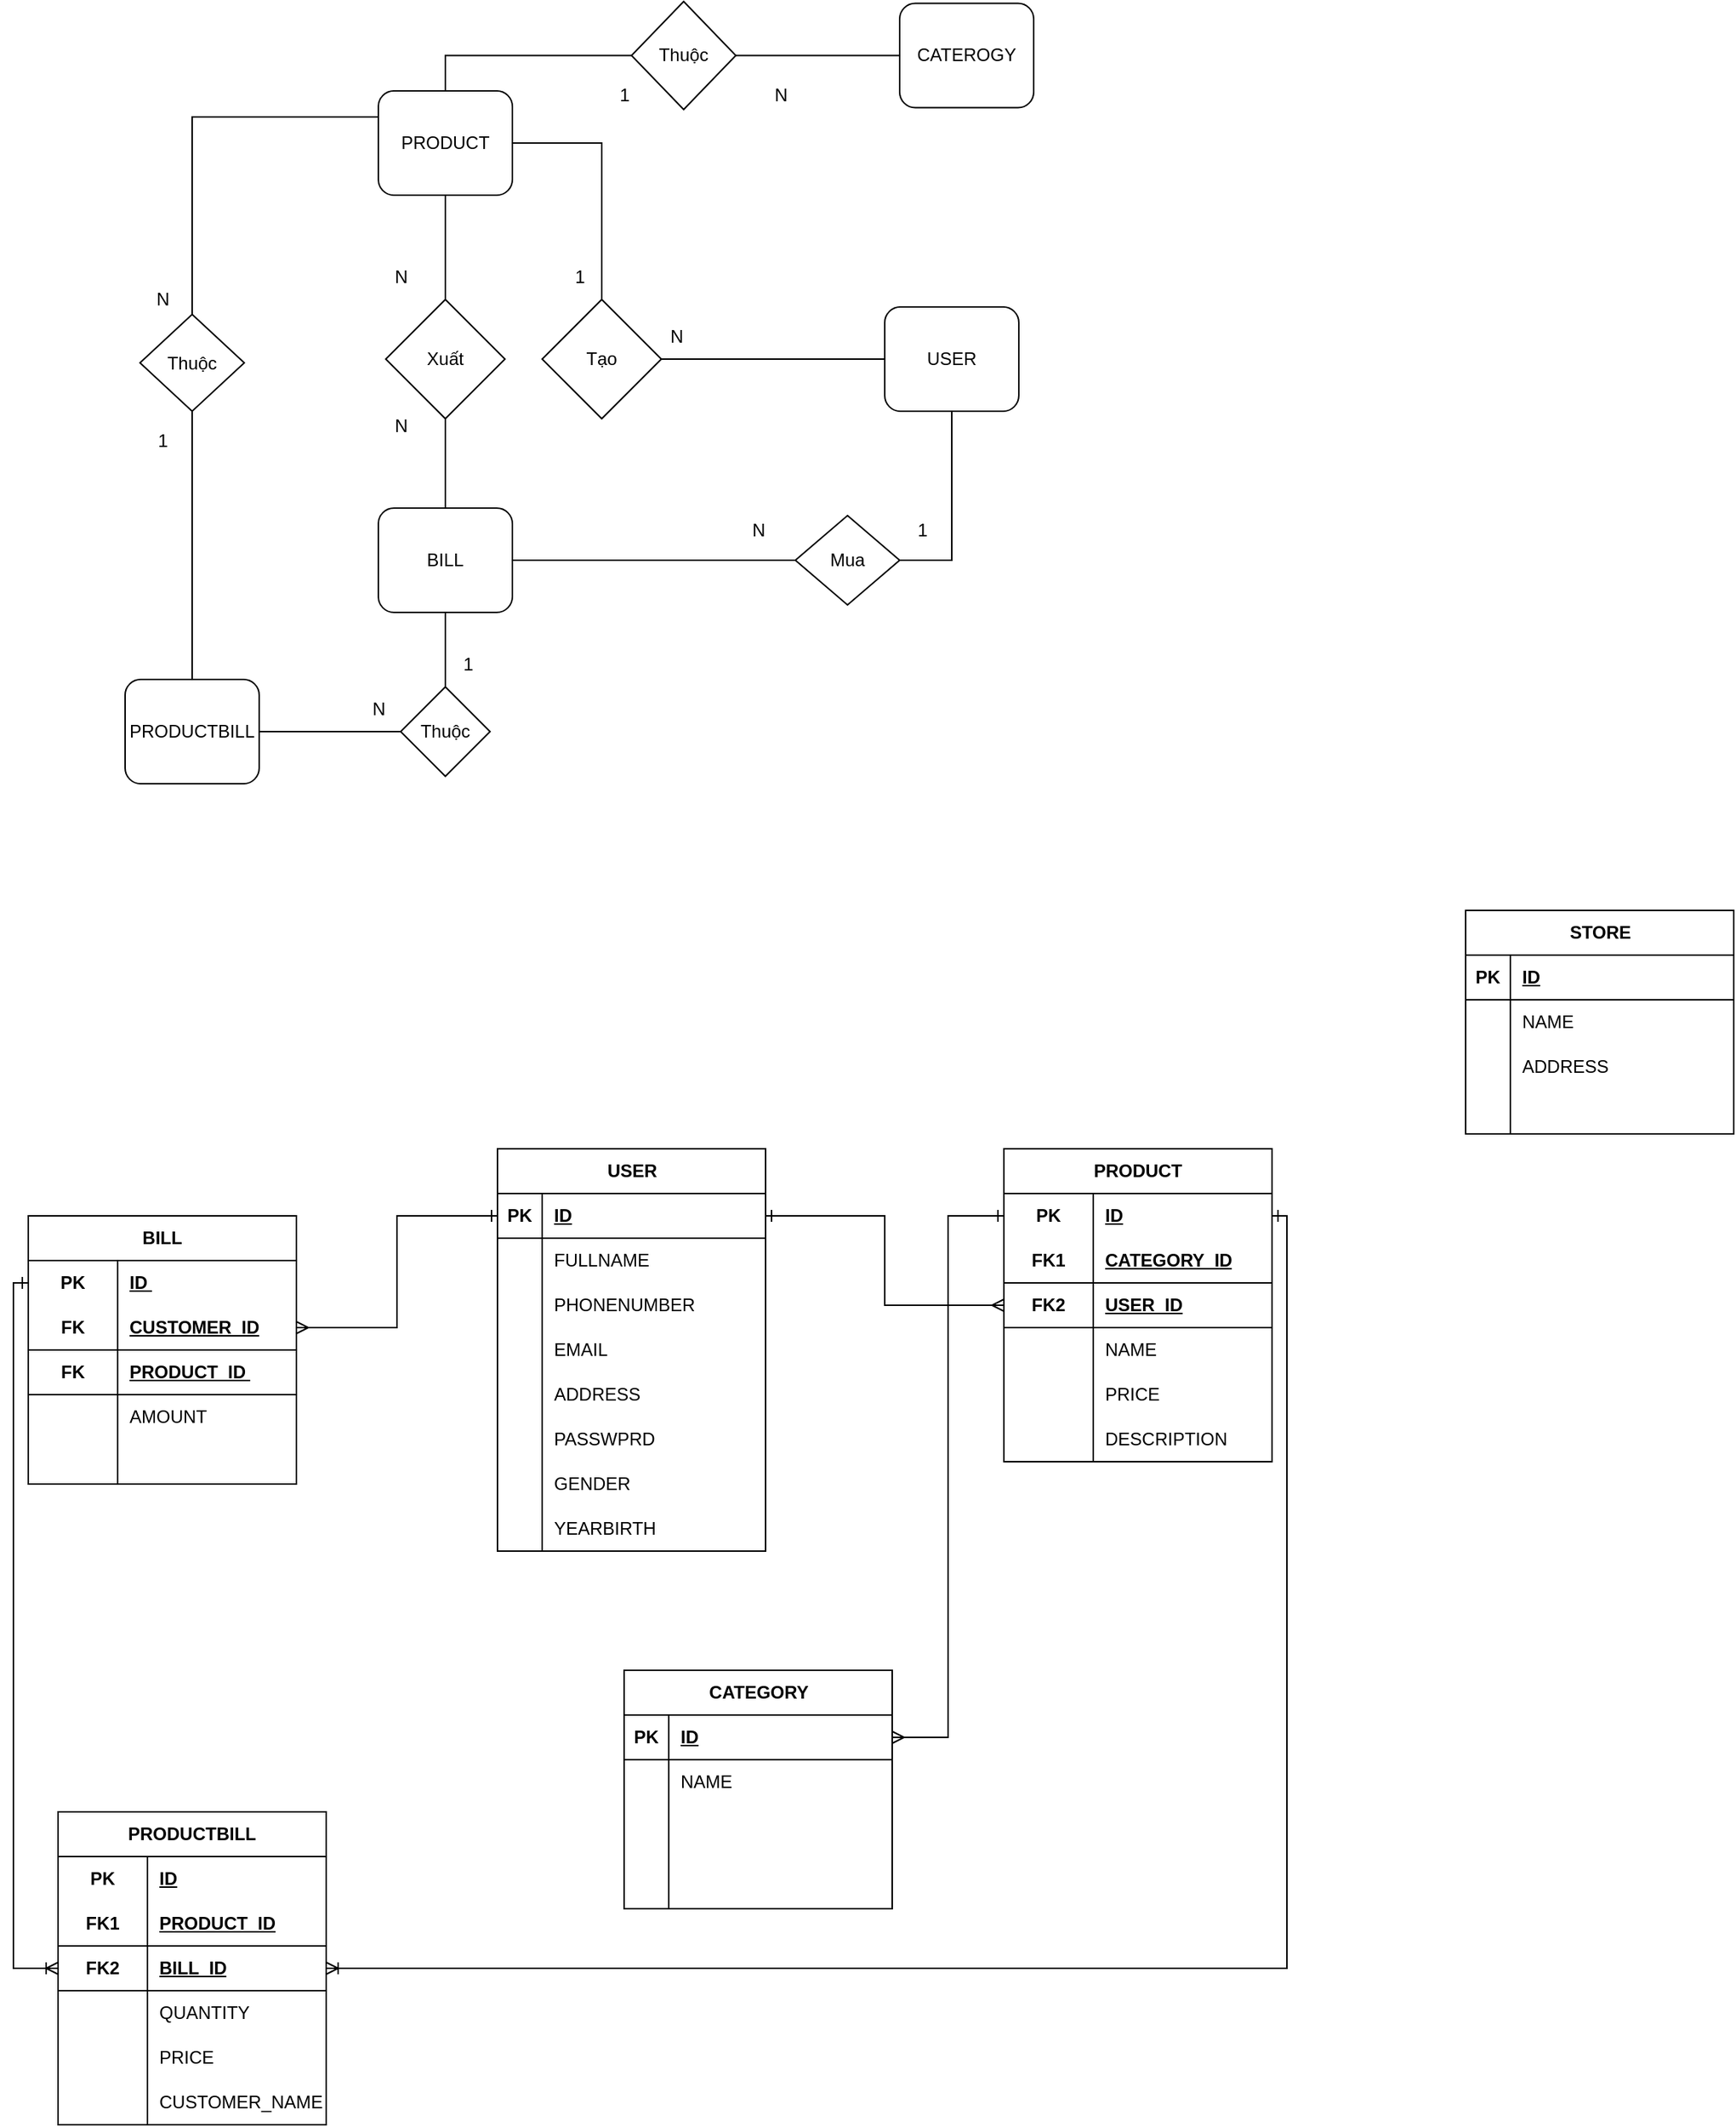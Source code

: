 <mxfile version="21.2.8" type="device">
  <diagram name="Page-1" id="CWzgOI__6kd07R97LgFw">
    <mxGraphModel dx="1114" dy="777" grid="1" gridSize="10" guides="1" tooltips="1" connect="1" arrows="1" fold="1" page="1" pageScale="1" pageWidth="3300" pageHeight="4681" math="0" shadow="0">
      <root>
        <mxCell id="0" />
        <mxCell id="1" parent="0" />
        <mxCell id="vlQTc5S1Gx1Vwkd1CT-L-1" value="USER" style="rounded=1;whiteSpace=wrap;html=1;" parent="1" vertex="1">
          <mxGeometry x="970" y="315" width="90" height="70" as="geometry" />
        </mxCell>
        <mxCell id="vlQTc5S1Gx1Vwkd1CT-L-2" value="PRODUCT" style="rounded=1;whiteSpace=wrap;html=1;" parent="1" vertex="1">
          <mxGeometry x="630" y="170" width="90" height="70" as="geometry" />
        </mxCell>
        <mxCell id="vlQTc5S1Gx1Vwkd1CT-L-4" value="CATEROGY" style="rounded=1;whiteSpace=wrap;html=1;" parent="1" vertex="1">
          <mxGeometry x="980" y="111.25" width="90" height="70" as="geometry" />
        </mxCell>
        <mxCell id="vlQTc5S1Gx1Vwkd1CT-L-5" value="BILL" style="rounded=1;whiteSpace=wrap;html=1;" parent="1" vertex="1">
          <mxGeometry x="630" y="450" width="90" height="70" as="geometry" />
        </mxCell>
        <mxCell id="vlQTc5S1Gx1Vwkd1CT-L-6" value="" style="endArrow=none;html=1;rounded=0;entryX=1;entryY=0.5;entryDx=0;entryDy=0;exitX=0;exitY=0.5;exitDx=0;exitDy=0;" parent="1" source="vlQTc5S1Gx1Vwkd1CT-L-4" target="vlQTc5S1Gx1Vwkd1CT-L-7" edge="1">
          <mxGeometry width="50" height="50" relative="1" as="geometry">
            <mxPoint x="790" y="280" as="sourcePoint" />
            <mxPoint x="840" y="230" as="targetPoint" />
          </mxGeometry>
        </mxCell>
        <mxCell id="vlQTc5S1Gx1Vwkd1CT-L-7" value="Thuộc" style="rhombus;whiteSpace=wrap;html=1;" parent="1" vertex="1">
          <mxGeometry x="800" y="110" width="70" height="72.5" as="geometry" />
        </mxCell>
        <mxCell id="vlQTc5S1Gx1Vwkd1CT-L-8" value="" style="endArrow=none;html=1;rounded=0;entryX=0;entryY=0.5;entryDx=0;entryDy=0;exitX=0.5;exitY=0;exitDx=0;exitDy=0;edgeStyle=orthogonalEdgeStyle;" parent="1" source="vlQTc5S1Gx1Vwkd1CT-L-2" target="vlQTc5S1Gx1Vwkd1CT-L-7" edge="1">
          <mxGeometry width="50" height="50" relative="1" as="geometry">
            <mxPoint x="740" y="290" as="sourcePoint" />
            <mxPoint x="790" y="240" as="targetPoint" />
          </mxGeometry>
        </mxCell>
        <mxCell id="vlQTc5S1Gx1Vwkd1CT-L-13" value="Mua" style="rhombus;whiteSpace=wrap;html=1;" parent="1" vertex="1">
          <mxGeometry x="910" y="455" width="70" height="60" as="geometry" />
        </mxCell>
        <mxCell id="vlQTc5S1Gx1Vwkd1CT-L-14" value="" style="endArrow=none;html=1;rounded=0;entryX=0.5;entryY=1;entryDx=0;entryDy=0;exitX=1;exitY=0.5;exitDx=0;exitDy=0;edgeStyle=orthogonalEdgeStyle;" parent="1" source="vlQTc5S1Gx1Vwkd1CT-L-13" target="vlQTc5S1Gx1Vwkd1CT-L-1" edge="1">
          <mxGeometry width="50" height="50" relative="1" as="geometry">
            <mxPoint x="530" y="410" as="sourcePoint" />
            <mxPoint x="580" y="360" as="targetPoint" />
          </mxGeometry>
        </mxCell>
        <mxCell id="vlQTc5S1Gx1Vwkd1CT-L-15" value="" style="endArrow=none;html=1;rounded=0;exitX=0;exitY=0.5;exitDx=0;exitDy=0;" parent="1" source="vlQTc5S1Gx1Vwkd1CT-L-13" target="vlQTc5S1Gx1Vwkd1CT-L-5" edge="1">
          <mxGeometry width="50" height="50" relative="1" as="geometry">
            <mxPoint x="700" y="460" as="sourcePoint" />
            <mxPoint x="750" y="410" as="targetPoint" />
          </mxGeometry>
        </mxCell>
        <mxCell id="vlQTc5S1Gx1Vwkd1CT-L-19" value="Xuất" style="rhombus;whiteSpace=wrap;html=1;" parent="1" vertex="1">
          <mxGeometry x="635" y="310" width="80" height="80" as="geometry" />
        </mxCell>
        <mxCell id="vlQTc5S1Gx1Vwkd1CT-L-20" value="" style="endArrow=none;html=1;rounded=0;entryX=0.5;entryY=1;entryDx=0;entryDy=0;exitX=0.5;exitY=0;exitDx=0;exitDy=0;" parent="1" source="vlQTc5S1Gx1Vwkd1CT-L-19" target="vlQTc5S1Gx1Vwkd1CT-L-2" edge="1">
          <mxGeometry width="50" height="50" relative="1" as="geometry">
            <mxPoint x="450" y="250" as="sourcePoint" />
            <mxPoint x="500" y="200" as="targetPoint" />
          </mxGeometry>
        </mxCell>
        <mxCell id="vlQTc5S1Gx1Vwkd1CT-L-21" value="" style="endArrow=none;html=1;rounded=0;entryX=0.5;entryY=1;entryDx=0;entryDy=0;exitX=0.5;exitY=0;exitDx=0;exitDy=0;" parent="1" source="vlQTc5S1Gx1Vwkd1CT-L-5" target="vlQTc5S1Gx1Vwkd1CT-L-19" edge="1">
          <mxGeometry width="50" height="50" relative="1" as="geometry">
            <mxPoint x="399.53" y="517" as="sourcePoint" />
            <mxPoint x="519.53" y="400" as="targetPoint" />
          </mxGeometry>
        </mxCell>
        <mxCell id="vlQTc5S1Gx1Vwkd1CT-L-22" value="PRODUCT" style="shape=table;startSize=30;container=1;collapsible=1;childLayout=tableLayout;fixedRows=1;rowLines=0;fontStyle=1;align=center;resizeLast=1;html=1;whiteSpace=wrap;" parent="1" vertex="1">
          <mxGeometry x="1050" y="880" width="180" height="210" as="geometry" />
        </mxCell>
        <mxCell id="vlQTc5S1Gx1Vwkd1CT-L-23" value="" style="shape=tableRow;horizontal=0;startSize=0;swimlaneHead=0;swimlaneBody=0;fillColor=none;collapsible=0;dropTarget=0;points=[[0,0.5],[1,0.5]];portConstraint=eastwest;top=0;left=0;right=0;bottom=0;html=1;" parent="vlQTc5S1Gx1Vwkd1CT-L-22" vertex="1">
          <mxGeometry y="30" width="180" height="30" as="geometry" />
        </mxCell>
        <mxCell id="vlQTc5S1Gx1Vwkd1CT-L-24" value="PK" style="shape=partialRectangle;connectable=0;fillColor=none;top=0;left=0;bottom=0;right=0;fontStyle=1;overflow=hidden;html=1;whiteSpace=wrap;" parent="vlQTc5S1Gx1Vwkd1CT-L-23" vertex="1">
          <mxGeometry width="60" height="30" as="geometry">
            <mxRectangle width="60" height="30" as="alternateBounds" />
          </mxGeometry>
        </mxCell>
        <mxCell id="vlQTc5S1Gx1Vwkd1CT-L-25" value="ID" style="shape=partialRectangle;connectable=0;fillColor=none;top=0;left=0;bottom=0;right=0;align=left;spacingLeft=6;fontStyle=5;overflow=hidden;html=1;whiteSpace=wrap;" parent="vlQTc5S1Gx1Vwkd1CT-L-23" vertex="1">
          <mxGeometry x="60" width="120" height="30" as="geometry">
            <mxRectangle width="120" height="30" as="alternateBounds" />
          </mxGeometry>
        </mxCell>
        <mxCell id="Lib2ZbCyV2pz8B0Dp-6t-19" value="" style="shape=tableRow;horizontal=0;startSize=0;swimlaneHead=0;swimlaneBody=0;fillColor=none;collapsible=0;dropTarget=0;points=[[0,0.5],[1,0.5]];portConstraint=eastwest;top=0;left=0;right=0;bottom=1;html=1;" vertex="1" parent="vlQTc5S1Gx1Vwkd1CT-L-22">
          <mxGeometry y="60" width="180" height="30" as="geometry" />
        </mxCell>
        <mxCell id="Lib2ZbCyV2pz8B0Dp-6t-20" value="FK1" style="shape=partialRectangle;connectable=0;fillColor=none;top=0;left=0;bottom=0;right=0;fontStyle=1;overflow=hidden;html=1;whiteSpace=wrap;" vertex="1" parent="Lib2ZbCyV2pz8B0Dp-6t-19">
          <mxGeometry width="60" height="30" as="geometry">
            <mxRectangle width="60" height="30" as="alternateBounds" />
          </mxGeometry>
        </mxCell>
        <mxCell id="Lib2ZbCyV2pz8B0Dp-6t-21" value="CATEGORY_ID" style="shape=partialRectangle;connectable=0;fillColor=none;top=0;left=0;bottom=0;right=0;align=left;spacingLeft=6;fontStyle=5;overflow=hidden;html=1;whiteSpace=wrap;" vertex="1" parent="Lib2ZbCyV2pz8B0Dp-6t-19">
          <mxGeometry x="60" width="120" height="30" as="geometry">
            <mxRectangle width="120" height="30" as="alternateBounds" />
          </mxGeometry>
        </mxCell>
        <mxCell id="vlQTc5S1Gx1Vwkd1CT-L-26" value="" style="shape=tableRow;horizontal=0;startSize=0;swimlaneHead=0;swimlaneBody=0;fillColor=none;collapsible=0;dropTarget=0;points=[[0,0.5],[1,0.5]];portConstraint=eastwest;top=0;left=0;right=0;bottom=1;html=1;" parent="vlQTc5S1Gx1Vwkd1CT-L-22" vertex="1">
          <mxGeometry y="90" width="180" height="30" as="geometry" />
        </mxCell>
        <mxCell id="vlQTc5S1Gx1Vwkd1CT-L-27" value="FK2" style="shape=partialRectangle;connectable=0;fillColor=none;top=0;left=0;bottom=0;right=0;fontStyle=1;overflow=hidden;html=1;whiteSpace=wrap;" parent="vlQTc5S1Gx1Vwkd1CT-L-26" vertex="1">
          <mxGeometry width="60" height="30" as="geometry">
            <mxRectangle width="60" height="30" as="alternateBounds" />
          </mxGeometry>
        </mxCell>
        <mxCell id="vlQTc5S1Gx1Vwkd1CT-L-28" value="USER_ID" style="shape=partialRectangle;connectable=0;fillColor=none;top=0;left=0;bottom=0;right=0;align=left;spacingLeft=6;fontStyle=5;overflow=hidden;html=1;whiteSpace=wrap;" parent="vlQTc5S1Gx1Vwkd1CT-L-26" vertex="1">
          <mxGeometry x="60" width="120" height="30" as="geometry">
            <mxRectangle width="120" height="30" as="alternateBounds" />
          </mxGeometry>
        </mxCell>
        <mxCell id="vlQTc5S1Gx1Vwkd1CT-L-29" value="" style="shape=tableRow;horizontal=0;startSize=0;swimlaneHead=0;swimlaneBody=0;fillColor=none;collapsible=0;dropTarget=0;points=[[0,0.5],[1,0.5]];portConstraint=eastwest;top=0;left=0;right=0;bottom=0;html=1;" parent="vlQTc5S1Gx1Vwkd1CT-L-22" vertex="1">
          <mxGeometry y="120" width="180" height="30" as="geometry" />
        </mxCell>
        <mxCell id="vlQTc5S1Gx1Vwkd1CT-L-30" value="" style="shape=partialRectangle;connectable=0;fillColor=none;top=0;left=0;bottom=0;right=0;editable=1;overflow=hidden;html=1;whiteSpace=wrap;" parent="vlQTc5S1Gx1Vwkd1CT-L-29" vertex="1">
          <mxGeometry width="60" height="30" as="geometry">
            <mxRectangle width="60" height="30" as="alternateBounds" />
          </mxGeometry>
        </mxCell>
        <mxCell id="vlQTc5S1Gx1Vwkd1CT-L-31" value="NAME" style="shape=partialRectangle;connectable=0;fillColor=none;top=0;left=0;bottom=0;right=0;align=left;spacingLeft=6;overflow=hidden;html=1;whiteSpace=wrap;" parent="vlQTc5S1Gx1Vwkd1CT-L-29" vertex="1">
          <mxGeometry x="60" width="120" height="30" as="geometry">
            <mxRectangle width="120" height="30" as="alternateBounds" />
          </mxGeometry>
        </mxCell>
        <mxCell id="vlQTc5S1Gx1Vwkd1CT-L-91" value="" style="shape=tableRow;horizontal=0;startSize=0;swimlaneHead=0;swimlaneBody=0;fillColor=none;collapsible=0;dropTarget=0;points=[[0,0.5],[1,0.5]];portConstraint=eastwest;top=0;left=0;right=0;bottom=0;html=1;" parent="vlQTc5S1Gx1Vwkd1CT-L-22" vertex="1">
          <mxGeometry y="150" width="180" height="30" as="geometry" />
        </mxCell>
        <mxCell id="vlQTc5S1Gx1Vwkd1CT-L-92" value="" style="shape=partialRectangle;connectable=0;fillColor=none;top=0;left=0;bottom=0;right=0;editable=1;overflow=hidden;html=1;whiteSpace=wrap;" parent="vlQTc5S1Gx1Vwkd1CT-L-91" vertex="1">
          <mxGeometry width="60" height="30" as="geometry">
            <mxRectangle width="60" height="30" as="alternateBounds" />
          </mxGeometry>
        </mxCell>
        <mxCell id="vlQTc5S1Gx1Vwkd1CT-L-93" value="PRICE" style="shape=partialRectangle;connectable=0;fillColor=none;top=0;left=0;bottom=0;right=0;align=left;spacingLeft=6;overflow=hidden;html=1;whiteSpace=wrap;" parent="vlQTc5S1Gx1Vwkd1CT-L-91" vertex="1">
          <mxGeometry x="60" width="120" height="30" as="geometry">
            <mxRectangle width="120" height="30" as="alternateBounds" />
          </mxGeometry>
        </mxCell>
        <mxCell id="vlQTc5S1Gx1Vwkd1CT-L-32" value="" style="shape=tableRow;horizontal=0;startSize=0;swimlaneHead=0;swimlaneBody=0;fillColor=none;collapsible=0;dropTarget=0;points=[[0,0.5],[1,0.5]];portConstraint=eastwest;top=0;left=0;right=0;bottom=0;html=1;" parent="vlQTc5S1Gx1Vwkd1CT-L-22" vertex="1">
          <mxGeometry y="180" width="180" height="30" as="geometry" />
        </mxCell>
        <mxCell id="vlQTc5S1Gx1Vwkd1CT-L-33" value="" style="shape=partialRectangle;connectable=0;fillColor=none;top=0;left=0;bottom=0;right=0;editable=1;overflow=hidden;html=1;whiteSpace=wrap;" parent="vlQTc5S1Gx1Vwkd1CT-L-32" vertex="1">
          <mxGeometry width="60" height="30" as="geometry">
            <mxRectangle width="60" height="30" as="alternateBounds" />
          </mxGeometry>
        </mxCell>
        <mxCell id="vlQTc5S1Gx1Vwkd1CT-L-34" value="DESCRIPTION" style="shape=partialRectangle;connectable=0;fillColor=none;top=0;left=0;bottom=0;right=0;align=left;spacingLeft=6;overflow=hidden;html=1;whiteSpace=wrap;" parent="vlQTc5S1Gx1Vwkd1CT-L-32" vertex="1">
          <mxGeometry x="60" width="120" height="30" as="geometry">
            <mxRectangle width="120" height="30" as="alternateBounds" />
          </mxGeometry>
        </mxCell>
        <mxCell id="vlQTc5S1Gx1Vwkd1CT-L-39" value="USER" style="shape=table;startSize=30;container=1;collapsible=1;childLayout=tableLayout;fixedRows=1;rowLines=0;fontStyle=1;align=center;resizeLast=1;html=1;" parent="1" vertex="1">
          <mxGeometry x="710" y="880" width="180" height="270" as="geometry" />
        </mxCell>
        <mxCell id="vlQTc5S1Gx1Vwkd1CT-L-40" value="" style="shape=tableRow;horizontal=0;startSize=0;swimlaneHead=0;swimlaneBody=0;fillColor=none;collapsible=0;dropTarget=0;points=[[0,0.5],[1,0.5]];portConstraint=eastwest;top=0;left=0;right=0;bottom=1;" parent="vlQTc5S1Gx1Vwkd1CT-L-39" vertex="1">
          <mxGeometry y="30" width="180" height="30" as="geometry" />
        </mxCell>
        <mxCell id="vlQTc5S1Gx1Vwkd1CT-L-41" value="PK" style="shape=partialRectangle;connectable=0;fillColor=none;top=0;left=0;bottom=0;right=0;fontStyle=1;overflow=hidden;whiteSpace=wrap;html=1;" parent="vlQTc5S1Gx1Vwkd1CT-L-40" vertex="1">
          <mxGeometry width="30" height="30" as="geometry">
            <mxRectangle width="30" height="30" as="alternateBounds" />
          </mxGeometry>
        </mxCell>
        <mxCell id="vlQTc5S1Gx1Vwkd1CT-L-42" value="ID" style="shape=partialRectangle;connectable=0;fillColor=none;top=0;left=0;bottom=0;right=0;align=left;spacingLeft=6;fontStyle=5;overflow=hidden;whiteSpace=wrap;html=1;" parent="vlQTc5S1Gx1Vwkd1CT-L-40" vertex="1">
          <mxGeometry x="30" width="150" height="30" as="geometry">
            <mxRectangle width="150" height="30" as="alternateBounds" />
          </mxGeometry>
        </mxCell>
        <mxCell id="vlQTc5S1Gx1Vwkd1CT-L-43" value="" style="shape=tableRow;horizontal=0;startSize=0;swimlaneHead=0;swimlaneBody=0;fillColor=none;collapsible=0;dropTarget=0;points=[[0,0.5],[1,0.5]];portConstraint=eastwest;top=0;left=0;right=0;bottom=0;" parent="vlQTc5S1Gx1Vwkd1CT-L-39" vertex="1">
          <mxGeometry y="60" width="180" height="30" as="geometry" />
        </mxCell>
        <mxCell id="vlQTc5S1Gx1Vwkd1CT-L-44" value="" style="shape=partialRectangle;connectable=0;fillColor=none;top=0;left=0;bottom=0;right=0;editable=1;overflow=hidden;whiteSpace=wrap;html=1;" parent="vlQTc5S1Gx1Vwkd1CT-L-43" vertex="1">
          <mxGeometry width="30" height="30" as="geometry">
            <mxRectangle width="30" height="30" as="alternateBounds" />
          </mxGeometry>
        </mxCell>
        <mxCell id="vlQTc5S1Gx1Vwkd1CT-L-45" value="FULLNAME" style="shape=partialRectangle;connectable=0;fillColor=none;top=0;left=0;bottom=0;right=0;align=left;spacingLeft=6;overflow=hidden;whiteSpace=wrap;html=1;" parent="vlQTc5S1Gx1Vwkd1CT-L-43" vertex="1">
          <mxGeometry x="30" width="150" height="30" as="geometry">
            <mxRectangle width="150" height="30" as="alternateBounds" />
          </mxGeometry>
        </mxCell>
        <mxCell id="vlQTc5S1Gx1Vwkd1CT-L-46" value="" style="shape=tableRow;horizontal=0;startSize=0;swimlaneHead=0;swimlaneBody=0;fillColor=none;collapsible=0;dropTarget=0;points=[[0,0.5],[1,0.5]];portConstraint=eastwest;top=0;left=0;right=0;bottom=0;" parent="vlQTc5S1Gx1Vwkd1CT-L-39" vertex="1">
          <mxGeometry y="90" width="180" height="30" as="geometry" />
        </mxCell>
        <mxCell id="vlQTc5S1Gx1Vwkd1CT-L-47" value="" style="shape=partialRectangle;connectable=0;fillColor=none;top=0;left=0;bottom=0;right=0;editable=1;overflow=hidden;whiteSpace=wrap;html=1;" parent="vlQTc5S1Gx1Vwkd1CT-L-46" vertex="1">
          <mxGeometry width="30" height="30" as="geometry">
            <mxRectangle width="30" height="30" as="alternateBounds" />
          </mxGeometry>
        </mxCell>
        <mxCell id="vlQTc5S1Gx1Vwkd1CT-L-48" value="PHONENUMBER" style="shape=partialRectangle;connectable=0;fillColor=none;top=0;left=0;bottom=0;right=0;align=left;spacingLeft=6;overflow=hidden;whiteSpace=wrap;html=1;" parent="vlQTc5S1Gx1Vwkd1CT-L-46" vertex="1">
          <mxGeometry x="30" width="150" height="30" as="geometry">
            <mxRectangle width="150" height="30" as="alternateBounds" />
          </mxGeometry>
        </mxCell>
        <mxCell id="vlQTc5S1Gx1Vwkd1CT-L-49" value="" style="shape=tableRow;horizontal=0;startSize=0;swimlaneHead=0;swimlaneBody=0;fillColor=none;collapsible=0;dropTarget=0;points=[[0,0.5],[1,0.5]];portConstraint=eastwest;top=0;left=0;right=0;bottom=0;" parent="vlQTc5S1Gx1Vwkd1CT-L-39" vertex="1">
          <mxGeometry y="120" width="180" height="30" as="geometry" />
        </mxCell>
        <mxCell id="vlQTc5S1Gx1Vwkd1CT-L-50" value="" style="shape=partialRectangle;connectable=0;fillColor=none;top=0;left=0;bottom=0;right=0;editable=1;overflow=hidden;whiteSpace=wrap;html=1;" parent="vlQTc5S1Gx1Vwkd1CT-L-49" vertex="1">
          <mxGeometry width="30" height="30" as="geometry">
            <mxRectangle width="30" height="30" as="alternateBounds" />
          </mxGeometry>
        </mxCell>
        <mxCell id="vlQTc5S1Gx1Vwkd1CT-L-51" value="EMAIL" style="shape=partialRectangle;connectable=0;fillColor=none;top=0;left=0;bottom=0;right=0;align=left;spacingLeft=6;overflow=hidden;whiteSpace=wrap;html=1;" parent="vlQTc5S1Gx1Vwkd1CT-L-49" vertex="1">
          <mxGeometry x="30" width="150" height="30" as="geometry">
            <mxRectangle width="150" height="30" as="alternateBounds" />
          </mxGeometry>
        </mxCell>
        <mxCell id="vlQTc5S1Gx1Vwkd1CT-L-52" value="" style="shape=tableRow;horizontal=0;startSize=0;swimlaneHead=0;swimlaneBody=0;fillColor=none;collapsible=0;dropTarget=0;points=[[0,0.5],[1,0.5]];portConstraint=eastwest;top=0;left=0;right=0;bottom=0;" parent="vlQTc5S1Gx1Vwkd1CT-L-39" vertex="1">
          <mxGeometry y="150" width="180" height="30" as="geometry" />
        </mxCell>
        <mxCell id="vlQTc5S1Gx1Vwkd1CT-L-53" value="" style="shape=partialRectangle;connectable=0;fillColor=none;top=0;left=0;bottom=0;right=0;editable=1;overflow=hidden;whiteSpace=wrap;html=1;" parent="vlQTc5S1Gx1Vwkd1CT-L-52" vertex="1">
          <mxGeometry width="30" height="30" as="geometry">
            <mxRectangle width="30" height="30" as="alternateBounds" />
          </mxGeometry>
        </mxCell>
        <mxCell id="vlQTc5S1Gx1Vwkd1CT-L-54" value="ADDRESS" style="shape=partialRectangle;connectable=0;fillColor=none;top=0;left=0;bottom=0;right=0;align=left;spacingLeft=6;overflow=hidden;whiteSpace=wrap;html=1;" parent="vlQTc5S1Gx1Vwkd1CT-L-52" vertex="1">
          <mxGeometry x="30" width="150" height="30" as="geometry">
            <mxRectangle width="150" height="30" as="alternateBounds" />
          </mxGeometry>
        </mxCell>
        <mxCell id="vlQTc5S1Gx1Vwkd1CT-L-55" value="" style="shape=tableRow;horizontal=0;startSize=0;swimlaneHead=0;swimlaneBody=0;fillColor=none;collapsible=0;dropTarget=0;points=[[0,0.5],[1,0.5]];portConstraint=eastwest;top=0;left=0;right=0;bottom=0;" parent="vlQTc5S1Gx1Vwkd1CT-L-39" vertex="1">
          <mxGeometry y="180" width="180" height="30" as="geometry" />
        </mxCell>
        <mxCell id="vlQTc5S1Gx1Vwkd1CT-L-56" value="" style="shape=partialRectangle;connectable=0;fillColor=none;top=0;left=0;bottom=0;right=0;editable=1;overflow=hidden;whiteSpace=wrap;html=1;" parent="vlQTc5S1Gx1Vwkd1CT-L-55" vertex="1">
          <mxGeometry width="30" height="30" as="geometry">
            <mxRectangle width="30" height="30" as="alternateBounds" />
          </mxGeometry>
        </mxCell>
        <mxCell id="vlQTc5S1Gx1Vwkd1CT-L-57" value="PASSWPRD" style="shape=partialRectangle;connectable=0;fillColor=none;top=0;left=0;bottom=0;right=0;align=left;spacingLeft=6;overflow=hidden;whiteSpace=wrap;html=1;" parent="vlQTc5S1Gx1Vwkd1CT-L-55" vertex="1">
          <mxGeometry x="30" width="150" height="30" as="geometry">
            <mxRectangle width="150" height="30" as="alternateBounds" />
          </mxGeometry>
        </mxCell>
        <mxCell id="vlQTc5S1Gx1Vwkd1CT-L-58" value="" style="shape=tableRow;horizontal=0;startSize=0;swimlaneHead=0;swimlaneBody=0;fillColor=none;collapsible=0;dropTarget=0;points=[[0,0.5],[1,0.5]];portConstraint=eastwest;top=0;left=0;right=0;bottom=0;" parent="vlQTc5S1Gx1Vwkd1CT-L-39" vertex="1">
          <mxGeometry y="210" width="180" height="30" as="geometry" />
        </mxCell>
        <mxCell id="vlQTc5S1Gx1Vwkd1CT-L-59" value="" style="shape=partialRectangle;connectable=0;fillColor=none;top=0;left=0;bottom=0;right=0;editable=1;overflow=hidden;whiteSpace=wrap;html=1;" parent="vlQTc5S1Gx1Vwkd1CT-L-58" vertex="1">
          <mxGeometry width="30" height="30" as="geometry">
            <mxRectangle width="30" height="30" as="alternateBounds" />
          </mxGeometry>
        </mxCell>
        <mxCell id="vlQTc5S1Gx1Vwkd1CT-L-60" value="GENDER" style="shape=partialRectangle;connectable=0;fillColor=none;top=0;left=0;bottom=0;right=0;align=left;spacingLeft=6;overflow=hidden;whiteSpace=wrap;html=1;" parent="vlQTc5S1Gx1Vwkd1CT-L-58" vertex="1">
          <mxGeometry x="30" width="150" height="30" as="geometry">
            <mxRectangle width="150" height="30" as="alternateBounds" />
          </mxGeometry>
        </mxCell>
        <mxCell id="vlQTc5S1Gx1Vwkd1CT-L-61" value="" style="shape=tableRow;horizontal=0;startSize=0;swimlaneHead=0;swimlaneBody=0;fillColor=none;collapsible=0;dropTarget=0;points=[[0,0.5],[1,0.5]];portConstraint=eastwest;top=0;left=0;right=0;bottom=0;" parent="vlQTc5S1Gx1Vwkd1CT-L-39" vertex="1">
          <mxGeometry y="240" width="180" height="30" as="geometry" />
        </mxCell>
        <mxCell id="vlQTc5S1Gx1Vwkd1CT-L-62" value="" style="shape=partialRectangle;connectable=0;fillColor=none;top=0;left=0;bottom=0;right=0;editable=1;overflow=hidden;whiteSpace=wrap;html=1;" parent="vlQTc5S1Gx1Vwkd1CT-L-61" vertex="1">
          <mxGeometry width="30" height="30" as="geometry">
            <mxRectangle width="30" height="30" as="alternateBounds" />
          </mxGeometry>
        </mxCell>
        <mxCell id="vlQTc5S1Gx1Vwkd1CT-L-63" value="YEARBIRTH" style="shape=partialRectangle;connectable=0;fillColor=none;top=0;left=0;bottom=0;right=0;align=left;spacingLeft=6;overflow=hidden;whiteSpace=wrap;html=1;" parent="vlQTc5S1Gx1Vwkd1CT-L-61" vertex="1">
          <mxGeometry x="30" width="150" height="30" as="geometry">
            <mxRectangle width="150" height="30" as="alternateBounds" />
          </mxGeometry>
        </mxCell>
        <mxCell id="vlQTc5S1Gx1Vwkd1CT-L-64" value="CATEGORY" style="shape=table;startSize=30;container=1;collapsible=1;childLayout=tableLayout;fixedRows=1;rowLines=0;fontStyle=1;align=center;resizeLast=1;html=1;" parent="1" vertex="1">
          <mxGeometry x="795" y="1230" width="180" height="160" as="geometry" />
        </mxCell>
        <mxCell id="vlQTc5S1Gx1Vwkd1CT-L-65" value="" style="shape=tableRow;horizontal=0;startSize=0;swimlaneHead=0;swimlaneBody=0;fillColor=none;collapsible=0;dropTarget=0;points=[[0,0.5],[1,0.5]];portConstraint=eastwest;top=0;left=0;right=0;bottom=1;" parent="vlQTc5S1Gx1Vwkd1CT-L-64" vertex="1">
          <mxGeometry y="30" width="180" height="30" as="geometry" />
        </mxCell>
        <mxCell id="vlQTc5S1Gx1Vwkd1CT-L-66" value="PK" style="shape=partialRectangle;connectable=0;fillColor=none;top=0;left=0;bottom=0;right=0;fontStyle=1;overflow=hidden;whiteSpace=wrap;html=1;" parent="vlQTc5S1Gx1Vwkd1CT-L-65" vertex="1">
          <mxGeometry width="30" height="30" as="geometry">
            <mxRectangle width="30" height="30" as="alternateBounds" />
          </mxGeometry>
        </mxCell>
        <mxCell id="vlQTc5S1Gx1Vwkd1CT-L-67" value="ID" style="shape=partialRectangle;connectable=0;fillColor=none;top=0;left=0;bottom=0;right=0;align=left;spacingLeft=6;fontStyle=5;overflow=hidden;whiteSpace=wrap;html=1;" parent="vlQTc5S1Gx1Vwkd1CT-L-65" vertex="1">
          <mxGeometry x="30" width="150" height="30" as="geometry">
            <mxRectangle width="150" height="30" as="alternateBounds" />
          </mxGeometry>
        </mxCell>
        <mxCell id="vlQTc5S1Gx1Vwkd1CT-L-68" value="" style="shape=tableRow;horizontal=0;startSize=0;swimlaneHead=0;swimlaneBody=0;fillColor=none;collapsible=0;dropTarget=0;points=[[0,0.5],[1,0.5]];portConstraint=eastwest;top=0;left=0;right=0;bottom=0;" parent="vlQTc5S1Gx1Vwkd1CT-L-64" vertex="1">
          <mxGeometry y="60" width="180" height="30" as="geometry" />
        </mxCell>
        <mxCell id="vlQTc5S1Gx1Vwkd1CT-L-69" value="" style="shape=partialRectangle;connectable=0;fillColor=none;top=0;left=0;bottom=0;right=0;editable=1;overflow=hidden;whiteSpace=wrap;html=1;" parent="vlQTc5S1Gx1Vwkd1CT-L-68" vertex="1">
          <mxGeometry width="30" height="30" as="geometry">
            <mxRectangle width="30" height="30" as="alternateBounds" />
          </mxGeometry>
        </mxCell>
        <mxCell id="vlQTc5S1Gx1Vwkd1CT-L-70" value="NAME" style="shape=partialRectangle;connectable=0;fillColor=none;top=0;left=0;bottom=0;right=0;align=left;spacingLeft=6;overflow=hidden;whiteSpace=wrap;html=1;" parent="vlQTc5S1Gx1Vwkd1CT-L-68" vertex="1">
          <mxGeometry x="30" width="150" height="30" as="geometry">
            <mxRectangle width="150" height="30" as="alternateBounds" />
          </mxGeometry>
        </mxCell>
        <mxCell id="vlQTc5S1Gx1Vwkd1CT-L-71" value="" style="shape=tableRow;horizontal=0;startSize=0;swimlaneHead=0;swimlaneBody=0;fillColor=none;collapsible=0;dropTarget=0;points=[[0,0.5],[1,0.5]];portConstraint=eastwest;top=0;left=0;right=0;bottom=0;" parent="vlQTc5S1Gx1Vwkd1CT-L-64" vertex="1">
          <mxGeometry y="90" width="180" height="30" as="geometry" />
        </mxCell>
        <mxCell id="vlQTc5S1Gx1Vwkd1CT-L-72" value="" style="shape=partialRectangle;connectable=0;fillColor=none;top=0;left=0;bottom=0;right=0;editable=1;overflow=hidden;whiteSpace=wrap;html=1;" parent="vlQTc5S1Gx1Vwkd1CT-L-71" vertex="1">
          <mxGeometry width="30" height="30" as="geometry">
            <mxRectangle width="30" height="30" as="alternateBounds" />
          </mxGeometry>
        </mxCell>
        <mxCell id="vlQTc5S1Gx1Vwkd1CT-L-73" value="" style="shape=partialRectangle;connectable=0;fillColor=none;top=0;left=0;bottom=0;right=0;align=left;spacingLeft=6;overflow=hidden;whiteSpace=wrap;html=1;" parent="vlQTc5S1Gx1Vwkd1CT-L-71" vertex="1">
          <mxGeometry x="30" width="150" height="30" as="geometry">
            <mxRectangle width="150" height="30" as="alternateBounds" />
          </mxGeometry>
        </mxCell>
        <mxCell id="vlQTc5S1Gx1Vwkd1CT-L-88" value="" style="shape=tableRow;horizontal=0;startSize=0;swimlaneHead=0;swimlaneBody=0;fillColor=none;collapsible=0;dropTarget=0;points=[[0,0.5],[1,0.5]];portConstraint=eastwest;top=0;left=0;right=0;bottom=0;" parent="vlQTc5S1Gx1Vwkd1CT-L-64" vertex="1">
          <mxGeometry y="120" width="180" height="20" as="geometry" />
        </mxCell>
        <mxCell id="vlQTc5S1Gx1Vwkd1CT-L-89" value="" style="shape=partialRectangle;connectable=0;fillColor=none;top=0;left=0;bottom=0;right=0;editable=1;overflow=hidden;whiteSpace=wrap;html=1;" parent="vlQTc5S1Gx1Vwkd1CT-L-88" vertex="1">
          <mxGeometry width="30" height="20" as="geometry">
            <mxRectangle width="30" height="20" as="alternateBounds" />
          </mxGeometry>
        </mxCell>
        <mxCell id="vlQTc5S1Gx1Vwkd1CT-L-90" value="" style="shape=partialRectangle;connectable=0;fillColor=none;top=0;left=0;bottom=0;right=0;align=left;spacingLeft=6;overflow=hidden;whiteSpace=wrap;html=1;" parent="vlQTc5S1Gx1Vwkd1CT-L-88" vertex="1">
          <mxGeometry x="30" width="150" height="20" as="geometry">
            <mxRectangle width="150" height="20" as="alternateBounds" />
          </mxGeometry>
        </mxCell>
        <mxCell id="vlQTc5S1Gx1Vwkd1CT-L-74" value="" style="shape=tableRow;horizontal=0;startSize=0;swimlaneHead=0;swimlaneBody=0;fillColor=none;collapsible=0;dropTarget=0;points=[[0,0.5],[1,0.5]];portConstraint=eastwest;top=0;left=0;right=0;bottom=0;" parent="vlQTc5S1Gx1Vwkd1CT-L-64" vertex="1">
          <mxGeometry y="140" width="180" height="20" as="geometry" />
        </mxCell>
        <mxCell id="vlQTc5S1Gx1Vwkd1CT-L-75" value="" style="shape=partialRectangle;connectable=0;fillColor=none;top=0;left=0;bottom=0;right=0;editable=1;overflow=hidden;whiteSpace=wrap;html=1;" parent="vlQTc5S1Gx1Vwkd1CT-L-74" vertex="1">
          <mxGeometry width="30" height="20" as="geometry">
            <mxRectangle width="30" height="20" as="alternateBounds" />
          </mxGeometry>
        </mxCell>
        <mxCell id="vlQTc5S1Gx1Vwkd1CT-L-76" value="" style="shape=partialRectangle;connectable=0;fillColor=none;top=0;left=0;bottom=0;right=0;align=left;spacingLeft=6;overflow=hidden;whiteSpace=wrap;html=1;" parent="vlQTc5S1Gx1Vwkd1CT-L-74" vertex="1">
          <mxGeometry x="30" width="150" height="20" as="geometry">
            <mxRectangle width="150" height="20" as="alternateBounds" />
          </mxGeometry>
        </mxCell>
        <mxCell id="vlQTc5S1Gx1Vwkd1CT-L-94" value="BILL" style="shape=table;startSize=30;container=1;collapsible=1;childLayout=tableLayout;fixedRows=1;rowLines=0;fontStyle=1;align=center;resizeLast=1;html=1;whiteSpace=wrap;strokeColor=default;fontFamily=Helvetica;fontSize=12;fontColor=default;fillColor=default;" parent="1" vertex="1">
          <mxGeometry x="395" y="925" width="180" height="180" as="geometry" />
        </mxCell>
        <mxCell id="vlQTc5S1Gx1Vwkd1CT-L-95" value="" style="shape=tableRow;horizontal=0;startSize=0;swimlaneHead=0;swimlaneBody=0;fillColor=none;collapsible=0;dropTarget=0;points=[[0,0.5],[1,0.5]];portConstraint=eastwest;top=0;left=0;right=0;bottom=0;html=1;strokeColor=default;fontFamily=Helvetica;fontSize=12;fontColor=default;" parent="vlQTc5S1Gx1Vwkd1CT-L-94" vertex="1">
          <mxGeometry y="30" width="180" height="30" as="geometry" />
        </mxCell>
        <mxCell id="vlQTc5S1Gx1Vwkd1CT-L-96" value="PK" style="shape=partialRectangle;connectable=0;fillColor=none;top=0;left=0;bottom=0;right=0;fontStyle=1;overflow=hidden;html=1;whiteSpace=wrap;strokeColor=default;fontFamily=Helvetica;fontSize=12;fontColor=default;startSize=30;" parent="vlQTc5S1Gx1Vwkd1CT-L-95" vertex="1">
          <mxGeometry width="60" height="30" as="geometry">
            <mxRectangle width="60" height="30" as="alternateBounds" />
          </mxGeometry>
        </mxCell>
        <mxCell id="vlQTc5S1Gx1Vwkd1CT-L-97" value="ID&lt;span style=&quot;white-space: pre;&quot;&gt; &lt;/span&gt;" style="shape=partialRectangle;connectable=0;fillColor=none;top=0;left=0;bottom=0;right=0;align=left;spacingLeft=6;fontStyle=5;overflow=hidden;html=1;whiteSpace=wrap;strokeColor=default;fontFamily=Helvetica;fontSize=12;fontColor=default;startSize=30;" parent="vlQTc5S1Gx1Vwkd1CT-L-95" vertex="1">
          <mxGeometry x="60" width="120" height="30" as="geometry">
            <mxRectangle width="120" height="30" as="alternateBounds" />
          </mxGeometry>
        </mxCell>
        <mxCell id="vlQTc5S1Gx1Vwkd1CT-L-107" value="" style="shape=tableRow;horizontal=0;startSize=0;swimlaneHead=0;swimlaneBody=0;fillColor=none;collapsible=0;dropTarget=0;points=[[0,0.5],[1,0.5]];portConstraint=eastwest;top=0;left=0;right=0;bottom=1;html=1;strokeColor=default;fontFamily=Helvetica;fontSize=12;fontColor=default;" parent="vlQTc5S1Gx1Vwkd1CT-L-94" vertex="1">
          <mxGeometry y="60" width="180" height="30" as="geometry" />
        </mxCell>
        <mxCell id="vlQTc5S1Gx1Vwkd1CT-L-108" value="FK" style="shape=partialRectangle;connectable=0;fillColor=none;top=0;left=0;bottom=0;right=0;fontStyle=1;overflow=hidden;html=1;whiteSpace=wrap;strokeColor=default;fontFamily=Helvetica;fontSize=12;fontColor=default;startSize=30;" parent="vlQTc5S1Gx1Vwkd1CT-L-107" vertex="1">
          <mxGeometry width="60" height="30" as="geometry">
            <mxRectangle width="60" height="30" as="alternateBounds" />
          </mxGeometry>
        </mxCell>
        <mxCell id="vlQTc5S1Gx1Vwkd1CT-L-109" value="CUSTOMER_ID" style="shape=partialRectangle;connectable=0;fillColor=none;top=0;left=0;bottom=0;right=0;align=left;spacingLeft=6;fontStyle=5;overflow=hidden;html=1;whiteSpace=wrap;strokeColor=default;fontFamily=Helvetica;fontSize=12;fontColor=default;startSize=30;" parent="vlQTc5S1Gx1Vwkd1CT-L-107" vertex="1">
          <mxGeometry x="60" width="120" height="30" as="geometry">
            <mxRectangle width="120" height="30" as="alternateBounds" />
          </mxGeometry>
        </mxCell>
        <mxCell id="vlQTc5S1Gx1Vwkd1CT-L-98" value="" style="shape=tableRow;horizontal=0;startSize=0;swimlaneHead=0;swimlaneBody=0;fillColor=none;collapsible=0;dropTarget=0;points=[[0,0.5],[1,0.5]];portConstraint=eastwest;top=0;left=0;right=0;bottom=1;html=1;strokeColor=default;fontFamily=Helvetica;fontSize=12;fontColor=default;" parent="vlQTc5S1Gx1Vwkd1CT-L-94" vertex="1">
          <mxGeometry y="90" width="180" height="30" as="geometry" />
        </mxCell>
        <mxCell id="vlQTc5S1Gx1Vwkd1CT-L-99" value="FK" style="shape=partialRectangle;connectable=0;fillColor=none;top=0;left=0;bottom=0;right=0;fontStyle=1;overflow=hidden;html=1;whiteSpace=wrap;strokeColor=default;fontFamily=Helvetica;fontSize=12;fontColor=default;startSize=30;" parent="vlQTc5S1Gx1Vwkd1CT-L-98" vertex="1">
          <mxGeometry width="60" height="30" as="geometry">
            <mxRectangle width="60" height="30" as="alternateBounds" />
          </mxGeometry>
        </mxCell>
        <mxCell id="vlQTc5S1Gx1Vwkd1CT-L-100" value="PRODUCT_ID&lt;span style=&quot;white-space: pre;&quot;&gt; &lt;/span&gt;" style="shape=partialRectangle;connectable=0;fillColor=none;top=0;left=0;bottom=0;right=0;align=left;spacingLeft=6;fontStyle=5;overflow=hidden;html=1;whiteSpace=wrap;strokeColor=default;fontFamily=Helvetica;fontSize=12;fontColor=default;startSize=30;" parent="vlQTc5S1Gx1Vwkd1CT-L-98" vertex="1">
          <mxGeometry x="60" width="120" height="30" as="geometry">
            <mxRectangle width="120" height="30" as="alternateBounds" />
          </mxGeometry>
        </mxCell>
        <mxCell id="vlQTc5S1Gx1Vwkd1CT-L-101" value="" style="shape=tableRow;horizontal=0;startSize=0;swimlaneHead=0;swimlaneBody=0;fillColor=none;collapsible=0;dropTarget=0;points=[[0,0.5],[1,0.5]];portConstraint=eastwest;top=0;left=0;right=0;bottom=0;html=1;strokeColor=default;fontFamily=Helvetica;fontSize=12;fontColor=default;" parent="vlQTc5S1Gx1Vwkd1CT-L-94" vertex="1">
          <mxGeometry y="120" width="180" height="30" as="geometry" />
        </mxCell>
        <mxCell id="vlQTc5S1Gx1Vwkd1CT-L-102" value="" style="shape=partialRectangle;connectable=0;fillColor=none;top=0;left=0;bottom=0;right=0;editable=1;overflow=hidden;html=1;whiteSpace=wrap;strokeColor=default;fontFamily=Helvetica;fontSize=12;fontColor=default;startSize=30;" parent="vlQTc5S1Gx1Vwkd1CT-L-101" vertex="1">
          <mxGeometry width="60" height="30" as="geometry">
            <mxRectangle width="60" height="30" as="alternateBounds" />
          </mxGeometry>
        </mxCell>
        <mxCell id="vlQTc5S1Gx1Vwkd1CT-L-103" value="AMOUNT" style="shape=partialRectangle;connectable=0;fillColor=none;top=0;left=0;bottom=0;right=0;align=left;spacingLeft=6;overflow=hidden;html=1;whiteSpace=wrap;strokeColor=default;fontFamily=Helvetica;fontSize=12;fontColor=default;startSize=30;" parent="vlQTc5S1Gx1Vwkd1CT-L-101" vertex="1">
          <mxGeometry x="60" width="120" height="30" as="geometry">
            <mxRectangle width="120" height="30" as="alternateBounds" />
          </mxGeometry>
        </mxCell>
        <mxCell id="vlQTc5S1Gx1Vwkd1CT-L-104" value="" style="shape=tableRow;horizontal=0;startSize=0;swimlaneHead=0;swimlaneBody=0;fillColor=none;collapsible=0;dropTarget=0;points=[[0,0.5],[1,0.5]];portConstraint=eastwest;top=0;left=0;right=0;bottom=0;html=1;strokeColor=default;fontFamily=Helvetica;fontSize=12;fontColor=default;" parent="vlQTc5S1Gx1Vwkd1CT-L-94" vertex="1">
          <mxGeometry y="150" width="180" height="30" as="geometry" />
        </mxCell>
        <mxCell id="vlQTc5S1Gx1Vwkd1CT-L-105" value="" style="shape=partialRectangle;connectable=0;fillColor=none;top=0;left=0;bottom=0;right=0;editable=1;overflow=hidden;html=1;whiteSpace=wrap;strokeColor=default;fontFamily=Helvetica;fontSize=12;fontColor=default;startSize=30;" parent="vlQTc5S1Gx1Vwkd1CT-L-104" vertex="1">
          <mxGeometry width="60" height="30" as="geometry">
            <mxRectangle width="60" height="30" as="alternateBounds" />
          </mxGeometry>
        </mxCell>
        <mxCell id="vlQTc5S1Gx1Vwkd1CT-L-106" value="" style="shape=partialRectangle;connectable=0;fillColor=none;top=0;left=0;bottom=0;right=0;align=left;spacingLeft=6;overflow=hidden;html=1;whiteSpace=wrap;strokeColor=default;fontFamily=Helvetica;fontSize=12;fontColor=default;startSize=30;" parent="vlQTc5S1Gx1Vwkd1CT-L-104" vertex="1">
          <mxGeometry x="60" width="120" height="30" as="geometry">
            <mxRectangle width="120" height="30" as="alternateBounds" />
          </mxGeometry>
        </mxCell>
        <mxCell id="vlQTc5S1Gx1Vwkd1CT-L-132" value="PRODUCTBILL" style="shape=table;startSize=30;container=1;collapsible=1;childLayout=tableLayout;fixedRows=1;rowLines=0;fontStyle=1;align=center;resizeLast=1;html=1;whiteSpace=wrap;strokeColor=default;fontFamily=Helvetica;fontSize=12;fontColor=default;fillColor=default;" parent="1" vertex="1">
          <mxGeometry x="415" y="1325" width="180" height="210" as="geometry" />
        </mxCell>
        <mxCell id="vlQTc5S1Gx1Vwkd1CT-L-133" value="" style="shape=tableRow;horizontal=0;startSize=0;swimlaneHead=0;swimlaneBody=0;fillColor=none;collapsible=0;dropTarget=0;points=[[0,0.5],[1,0.5]];portConstraint=eastwest;top=0;left=0;right=0;bottom=0;html=1;strokeColor=default;fontFamily=Helvetica;fontSize=12;fontColor=default;" parent="vlQTc5S1Gx1Vwkd1CT-L-132" vertex="1">
          <mxGeometry y="30" width="180" height="30" as="geometry" />
        </mxCell>
        <mxCell id="vlQTc5S1Gx1Vwkd1CT-L-134" value="PK" style="shape=partialRectangle;connectable=0;fillColor=none;top=0;left=0;bottom=0;right=0;fontStyle=1;overflow=hidden;html=1;whiteSpace=wrap;strokeColor=default;fontFamily=Helvetica;fontSize=12;fontColor=default;startSize=30;" parent="vlQTc5S1Gx1Vwkd1CT-L-133" vertex="1">
          <mxGeometry width="60" height="30" as="geometry">
            <mxRectangle width="60" height="30" as="alternateBounds" />
          </mxGeometry>
        </mxCell>
        <mxCell id="vlQTc5S1Gx1Vwkd1CT-L-135" value="ID" style="shape=partialRectangle;connectable=0;fillColor=none;top=0;left=0;bottom=0;right=0;align=left;spacingLeft=6;fontStyle=5;overflow=hidden;html=1;whiteSpace=wrap;strokeColor=default;fontFamily=Helvetica;fontSize=12;fontColor=default;startSize=30;" parent="vlQTc5S1Gx1Vwkd1CT-L-133" vertex="1">
          <mxGeometry x="60" width="120" height="30" as="geometry">
            <mxRectangle width="120" height="30" as="alternateBounds" />
          </mxGeometry>
        </mxCell>
        <mxCell id="vlQTc5S1Gx1Vwkd1CT-L-145" value="" style="shape=tableRow;horizontal=0;startSize=0;swimlaneHead=0;swimlaneBody=0;fillColor=none;collapsible=0;dropTarget=0;points=[[0,0.5],[1,0.5]];portConstraint=eastwest;top=0;left=0;right=0;bottom=1;html=1;strokeColor=default;fontFamily=Helvetica;fontSize=12;fontColor=default;" parent="vlQTc5S1Gx1Vwkd1CT-L-132" vertex="1">
          <mxGeometry y="60" width="180" height="30" as="geometry" />
        </mxCell>
        <mxCell id="vlQTc5S1Gx1Vwkd1CT-L-146" value="FK1" style="shape=partialRectangle;connectable=0;fillColor=none;top=0;left=0;bottom=0;right=0;fontStyle=1;overflow=hidden;html=1;whiteSpace=wrap;strokeColor=default;fontFamily=Helvetica;fontSize=12;fontColor=default;startSize=30;" parent="vlQTc5S1Gx1Vwkd1CT-L-145" vertex="1">
          <mxGeometry width="60" height="30" as="geometry">
            <mxRectangle width="60" height="30" as="alternateBounds" />
          </mxGeometry>
        </mxCell>
        <mxCell id="vlQTc5S1Gx1Vwkd1CT-L-147" value="PRODUCT_ID" style="shape=partialRectangle;connectable=0;fillColor=none;top=0;left=0;bottom=0;right=0;align=left;spacingLeft=6;fontStyle=5;overflow=hidden;html=1;whiteSpace=wrap;strokeColor=default;fontFamily=Helvetica;fontSize=12;fontColor=default;startSize=30;" parent="vlQTc5S1Gx1Vwkd1CT-L-145" vertex="1">
          <mxGeometry x="60" width="120" height="30" as="geometry">
            <mxRectangle width="120" height="30" as="alternateBounds" />
          </mxGeometry>
        </mxCell>
        <mxCell id="vlQTc5S1Gx1Vwkd1CT-L-136" value="" style="shape=tableRow;horizontal=0;startSize=0;swimlaneHead=0;swimlaneBody=0;fillColor=none;collapsible=0;dropTarget=0;points=[[0,0.5],[1,0.5]];portConstraint=eastwest;top=0;left=0;right=0;bottom=1;html=1;strokeColor=default;fontFamily=Helvetica;fontSize=12;fontColor=default;" parent="vlQTc5S1Gx1Vwkd1CT-L-132" vertex="1">
          <mxGeometry y="90" width="180" height="30" as="geometry" />
        </mxCell>
        <mxCell id="vlQTc5S1Gx1Vwkd1CT-L-137" value="FK2" style="shape=partialRectangle;connectable=0;fillColor=none;top=0;left=0;bottom=0;right=0;fontStyle=1;overflow=hidden;html=1;whiteSpace=wrap;strokeColor=default;fontFamily=Helvetica;fontSize=12;fontColor=default;startSize=30;" parent="vlQTc5S1Gx1Vwkd1CT-L-136" vertex="1">
          <mxGeometry width="60" height="30" as="geometry">
            <mxRectangle width="60" height="30" as="alternateBounds" />
          </mxGeometry>
        </mxCell>
        <mxCell id="vlQTc5S1Gx1Vwkd1CT-L-138" value="BILL_ID" style="shape=partialRectangle;connectable=0;fillColor=none;top=0;left=0;bottom=0;right=0;align=left;spacingLeft=6;fontStyle=5;overflow=hidden;html=1;whiteSpace=wrap;strokeColor=default;fontFamily=Helvetica;fontSize=12;fontColor=default;startSize=30;" parent="vlQTc5S1Gx1Vwkd1CT-L-136" vertex="1">
          <mxGeometry x="60" width="120" height="30" as="geometry">
            <mxRectangle width="120" height="30" as="alternateBounds" />
          </mxGeometry>
        </mxCell>
        <mxCell id="vlQTc5S1Gx1Vwkd1CT-L-139" value="" style="shape=tableRow;horizontal=0;startSize=0;swimlaneHead=0;swimlaneBody=0;fillColor=none;collapsible=0;dropTarget=0;points=[[0,0.5],[1,0.5]];portConstraint=eastwest;top=0;left=0;right=0;bottom=0;html=1;strokeColor=default;fontFamily=Helvetica;fontSize=12;fontColor=default;" parent="vlQTc5S1Gx1Vwkd1CT-L-132" vertex="1">
          <mxGeometry y="120" width="180" height="30" as="geometry" />
        </mxCell>
        <mxCell id="vlQTc5S1Gx1Vwkd1CT-L-140" value="" style="shape=partialRectangle;connectable=0;fillColor=none;top=0;left=0;bottom=0;right=0;editable=1;overflow=hidden;html=1;whiteSpace=wrap;strokeColor=default;fontFamily=Helvetica;fontSize=12;fontColor=default;startSize=30;" parent="vlQTc5S1Gx1Vwkd1CT-L-139" vertex="1">
          <mxGeometry width="60" height="30" as="geometry">
            <mxRectangle width="60" height="30" as="alternateBounds" />
          </mxGeometry>
        </mxCell>
        <mxCell id="vlQTc5S1Gx1Vwkd1CT-L-141" value="QUANTITY" style="shape=partialRectangle;connectable=0;fillColor=none;top=0;left=0;bottom=0;right=0;align=left;spacingLeft=6;overflow=hidden;html=1;whiteSpace=wrap;strokeColor=default;fontFamily=Helvetica;fontSize=12;fontColor=default;startSize=30;" parent="vlQTc5S1Gx1Vwkd1CT-L-139" vertex="1">
          <mxGeometry x="60" width="120" height="30" as="geometry">
            <mxRectangle width="120" height="30" as="alternateBounds" />
          </mxGeometry>
        </mxCell>
        <mxCell id="vlQTc5S1Gx1Vwkd1CT-L-148" value="" style="shape=tableRow;horizontal=0;startSize=0;swimlaneHead=0;swimlaneBody=0;fillColor=none;collapsible=0;dropTarget=0;points=[[0,0.5],[1,0.5]];portConstraint=eastwest;top=0;left=0;right=0;bottom=0;html=1;strokeColor=default;fontFamily=Helvetica;fontSize=12;fontColor=default;" parent="vlQTc5S1Gx1Vwkd1CT-L-132" vertex="1">
          <mxGeometry y="150" width="180" height="30" as="geometry" />
        </mxCell>
        <mxCell id="vlQTc5S1Gx1Vwkd1CT-L-149" value="" style="shape=partialRectangle;connectable=0;fillColor=none;top=0;left=0;bottom=0;right=0;editable=1;overflow=hidden;html=1;whiteSpace=wrap;strokeColor=default;fontFamily=Helvetica;fontSize=12;fontColor=default;startSize=30;" parent="vlQTc5S1Gx1Vwkd1CT-L-148" vertex="1">
          <mxGeometry width="60" height="30" as="geometry">
            <mxRectangle width="60" height="30" as="alternateBounds" />
          </mxGeometry>
        </mxCell>
        <mxCell id="vlQTc5S1Gx1Vwkd1CT-L-150" value="PRICE" style="shape=partialRectangle;connectable=0;fillColor=none;top=0;left=0;bottom=0;right=0;align=left;spacingLeft=6;overflow=hidden;html=1;whiteSpace=wrap;strokeColor=default;fontFamily=Helvetica;fontSize=12;fontColor=default;startSize=30;" parent="vlQTc5S1Gx1Vwkd1CT-L-148" vertex="1">
          <mxGeometry x="60" width="120" height="30" as="geometry">
            <mxRectangle width="120" height="30" as="alternateBounds" />
          </mxGeometry>
        </mxCell>
        <mxCell id="vlQTc5S1Gx1Vwkd1CT-L-142" value="" style="shape=tableRow;horizontal=0;startSize=0;swimlaneHead=0;swimlaneBody=0;fillColor=none;collapsible=0;dropTarget=0;points=[[0,0.5],[1,0.5]];portConstraint=eastwest;top=0;left=0;right=0;bottom=0;html=1;strokeColor=default;fontFamily=Helvetica;fontSize=12;fontColor=default;" parent="vlQTc5S1Gx1Vwkd1CT-L-132" vertex="1">
          <mxGeometry y="180" width="180" height="30" as="geometry" />
        </mxCell>
        <mxCell id="vlQTc5S1Gx1Vwkd1CT-L-143" value="" style="shape=partialRectangle;connectable=0;fillColor=none;top=0;left=0;bottom=0;right=0;editable=1;overflow=hidden;html=1;whiteSpace=wrap;strokeColor=default;fontFamily=Helvetica;fontSize=12;fontColor=default;startSize=30;" parent="vlQTc5S1Gx1Vwkd1CT-L-142" vertex="1">
          <mxGeometry width="60" height="30" as="geometry">
            <mxRectangle width="60" height="30" as="alternateBounds" />
          </mxGeometry>
        </mxCell>
        <mxCell id="vlQTc5S1Gx1Vwkd1CT-L-144" value="CUSTOMER_NAME" style="shape=partialRectangle;connectable=0;fillColor=none;top=0;left=0;bottom=0;right=0;align=left;spacingLeft=6;overflow=hidden;html=1;whiteSpace=wrap;strokeColor=default;fontFamily=Helvetica;fontSize=12;fontColor=default;startSize=30;" parent="vlQTc5S1Gx1Vwkd1CT-L-142" vertex="1">
          <mxGeometry x="60" width="120" height="30" as="geometry">
            <mxRectangle width="120" height="30" as="alternateBounds" />
          </mxGeometry>
        </mxCell>
        <mxCell id="2wF_xC0zEafF9li3xp0j-6" value="1" style="text;html=1;align=center;verticalAlign=middle;resizable=0;points=[];autosize=1;strokeColor=none;fillColor=none;" parent="1" vertex="1">
          <mxGeometry x="780" y="157.5" width="30" height="30" as="geometry" />
        </mxCell>
        <mxCell id="2wF_xC0zEafF9li3xp0j-7" value="N" style="text;html=1;align=center;verticalAlign=middle;resizable=0;points=[];autosize=1;strokeColor=none;fillColor=none;" parent="1" vertex="1">
          <mxGeometry x="885" y="157.5" width="30" height="30" as="geometry" />
        </mxCell>
        <mxCell id="2wF_xC0zEafF9li3xp0j-8" value="N" style="text;html=1;align=center;verticalAlign=middle;resizable=0;points=[];autosize=1;strokeColor=none;fillColor=none;" parent="1" vertex="1">
          <mxGeometry x="630" y="280" width="30" height="30" as="geometry" />
        </mxCell>
        <mxCell id="2wF_xC0zEafF9li3xp0j-9" value="N" style="text;html=1;align=center;verticalAlign=middle;resizable=0;points=[];autosize=1;strokeColor=none;fillColor=none;" parent="1" vertex="1">
          <mxGeometry x="630" y="380" width="30" height="30" as="geometry" />
        </mxCell>
        <mxCell id="iHzwnLiGljnbajLaM7mI-1" value="STORE" style="shape=table;startSize=30;container=1;collapsible=1;childLayout=tableLayout;fixedRows=1;rowLines=0;fontStyle=1;align=center;resizeLast=1;html=1;" parent="1" vertex="1">
          <mxGeometry x="1360" y="720" width="180" height="150" as="geometry" />
        </mxCell>
        <mxCell id="iHzwnLiGljnbajLaM7mI-2" value="" style="shape=tableRow;horizontal=0;startSize=0;swimlaneHead=0;swimlaneBody=0;fillColor=none;collapsible=0;dropTarget=0;points=[[0,0.5],[1,0.5]];portConstraint=eastwest;top=0;left=0;right=0;bottom=1;" parent="iHzwnLiGljnbajLaM7mI-1" vertex="1">
          <mxGeometry y="30" width="180" height="30" as="geometry" />
        </mxCell>
        <mxCell id="iHzwnLiGljnbajLaM7mI-3" value="PK" style="shape=partialRectangle;connectable=0;fillColor=none;top=0;left=0;bottom=0;right=0;fontStyle=1;overflow=hidden;whiteSpace=wrap;html=1;" parent="iHzwnLiGljnbajLaM7mI-2" vertex="1">
          <mxGeometry width="30" height="30" as="geometry">
            <mxRectangle width="30" height="30" as="alternateBounds" />
          </mxGeometry>
        </mxCell>
        <mxCell id="iHzwnLiGljnbajLaM7mI-4" value="ID" style="shape=partialRectangle;connectable=0;fillColor=none;top=0;left=0;bottom=0;right=0;align=left;spacingLeft=6;fontStyle=5;overflow=hidden;whiteSpace=wrap;html=1;" parent="iHzwnLiGljnbajLaM7mI-2" vertex="1">
          <mxGeometry x="30" width="150" height="30" as="geometry">
            <mxRectangle width="150" height="30" as="alternateBounds" />
          </mxGeometry>
        </mxCell>
        <mxCell id="iHzwnLiGljnbajLaM7mI-5" value="" style="shape=tableRow;horizontal=0;startSize=0;swimlaneHead=0;swimlaneBody=0;fillColor=none;collapsible=0;dropTarget=0;points=[[0,0.5],[1,0.5]];portConstraint=eastwest;top=0;left=0;right=0;bottom=0;" parent="iHzwnLiGljnbajLaM7mI-1" vertex="1">
          <mxGeometry y="60" width="180" height="30" as="geometry" />
        </mxCell>
        <mxCell id="iHzwnLiGljnbajLaM7mI-6" value="" style="shape=partialRectangle;connectable=0;fillColor=none;top=0;left=0;bottom=0;right=0;editable=1;overflow=hidden;whiteSpace=wrap;html=1;" parent="iHzwnLiGljnbajLaM7mI-5" vertex="1">
          <mxGeometry width="30" height="30" as="geometry">
            <mxRectangle width="30" height="30" as="alternateBounds" />
          </mxGeometry>
        </mxCell>
        <mxCell id="iHzwnLiGljnbajLaM7mI-7" value="NAME" style="shape=partialRectangle;connectable=0;fillColor=none;top=0;left=0;bottom=0;right=0;align=left;spacingLeft=6;overflow=hidden;whiteSpace=wrap;html=1;" parent="iHzwnLiGljnbajLaM7mI-5" vertex="1">
          <mxGeometry x="30" width="150" height="30" as="geometry">
            <mxRectangle width="150" height="30" as="alternateBounds" />
          </mxGeometry>
        </mxCell>
        <mxCell id="iHzwnLiGljnbajLaM7mI-8" value="" style="shape=tableRow;horizontal=0;startSize=0;swimlaneHead=0;swimlaneBody=0;fillColor=none;collapsible=0;dropTarget=0;points=[[0,0.5],[1,0.5]];portConstraint=eastwest;top=0;left=0;right=0;bottom=0;" parent="iHzwnLiGljnbajLaM7mI-1" vertex="1">
          <mxGeometry y="90" width="180" height="30" as="geometry" />
        </mxCell>
        <mxCell id="iHzwnLiGljnbajLaM7mI-9" value="" style="shape=partialRectangle;connectable=0;fillColor=none;top=0;left=0;bottom=0;right=0;editable=1;overflow=hidden;whiteSpace=wrap;html=1;" parent="iHzwnLiGljnbajLaM7mI-8" vertex="1">
          <mxGeometry width="30" height="30" as="geometry">
            <mxRectangle width="30" height="30" as="alternateBounds" />
          </mxGeometry>
        </mxCell>
        <mxCell id="iHzwnLiGljnbajLaM7mI-10" value="ADDRESS" style="shape=partialRectangle;connectable=0;fillColor=none;top=0;left=0;bottom=0;right=0;align=left;spacingLeft=6;overflow=hidden;whiteSpace=wrap;html=1;" parent="iHzwnLiGljnbajLaM7mI-8" vertex="1">
          <mxGeometry x="30" width="150" height="30" as="geometry">
            <mxRectangle width="150" height="30" as="alternateBounds" />
          </mxGeometry>
        </mxCell>
        <mxCell id="iHzwnLiGljnbajLaM7mI-11" value="" style="shape=tableRow;horizontal=0;startSize=0;swimlaneHead=0;swimlaneBody=0;fillColor=none;collapsible=0;dropTarget=0;points=[[0,0.5],[1,0.5]];portConstraint=eastwest;top=0;left=0;right=0;bottom=0;" parent="iHzwnLiGljnbajLaM7mI-1" vertex="1">
          <mxGeometry y="120" width="180" height="30" as="geometry" />
        </mxCell>
        <mxCell id="iHzwnLiGljnbajLaM7mI-12" value="" style="shape=partialRectangle;connectable=0;fillColor=none;top=0;left=0;bottom=0;right=0;editable=1;overflow=hidden;whiteSpace=wrap;html=1;" parent="iHzwnLiGljnbajLaM7mI-11" vertex="1">
          <mxGeometry width="30" height="30" as="geometry">
            <mxRectangle width="30" height="30" as="alternateBounds" />
          </mxGeometry>
        </mxCell>
        <mxCell id="iHzwnLiGljnbajLaM7mI-13" value="" style="shape=partialRectangle;connectable=0;fillColor=none;top=0;left=0;bottom=0;right=0;align=left;spacingLeft=6;overflow=hidden;whiteSpace=wrap;html=1;" parent="iHzwnLiGljnbajLaM7mI-11" vertex="1">
          <mxGeometry x="30" width="150" height="30" as="geometry">
            <mxRectangle width="150" height="30" as="alternateBounds" />
          </mxGeometry>
        </mxCell>
        <mxCell id="Lib2ZbCyV2pz8B0Dp-6t-1" value="Tạo" style="rhombus;whiteSpace=wrap;html=1;" vertex="1" parent="1">
          <mxGeometry x="740" y="310" width="80" height="80" as="geometry" />
        </mxCell>
        <mxCell id="Lib2ZbCyV2pz8B0Dp-6t-2" value="" style="endArrow=none;html=1;rounded=0;entryX=0;entryY=0.5;entryDx=0;entryDy=0;edgeStyle=orthogonalEdgeStyle;exitX=1;exitY=0.5;exitDx=0;exitDy=0;" edge="1" parent="1" source="Lib2ZbCyV2pz8B0Dp-6t-1" target="vlQTc5S1Gx1Vwkd1CT-L-1">
          <mxGeometry width="50" height="50" relative="1" as="geometry">
            <mxPoint x="730" y="380" as="sourcePoint" />
            <mxPoint x="780" y="330" as="targetPoint" />
          </mxGeometry>
        </mxCell>
        <mxCell id="Lib2ZbCyV2pz8B0Dp-6t-3" value="" style="endArrow=none;html=1;rounded=0;entryX=1;entryY=0.5;entryDx=0;entryDy=0;exitX=0.5;exitY=0;exitDx=0;exitDy=0;edgeStyle=orthogonalEdgeStyle;" edge="1" parent="1" source="Lib2ZbCyV2pz8B0Dp-6t-1" target="vlQTc5S1Gx1Vwkd1CT-L-2">
          <mxGeometry width="50" height="50" relative="1" as="geometry">
            <mxPoint x="580" y="340" as="sourcePoint" />
            <mxPoint x="630" y="290" as="targetPoint" />
          </mxGeometry>
        </mxCell>
        <mxCell id="Lib2ZbCyV2pz8B0Dp-6t-4" value="1" style="text;html=1;align=center;verticalAlign=middle;resizable=0;points=[];autosize=1;strokeColor=none;fillColor=none;" vertex="1" parent="1">
          <mxGeometry x="750" y="280" width="30" height="30" as="geometry" />
        </mxCell>
        <mxCell id="Lib2ZbCyV2pz8B0Dp-6t-5" value="N" style="text;html=1;align=center;verticalAlign=middle;resizable=0;points=[];autosize=1;strokeColor=none;fillColor=none;" vertex="1" parent="1">
          <mxGeometry x="815" y="320" width="30" height="30" as="geometry" />
        </mxCell>
        <mxCell id="Lib2ZbCyV2pz8B0Dp-6t-6" value="PRODUCTBILL" style="rounded=1;whiteSpace=wrap;html=1;" vertex="1" parent="1">
          <mxGeometry x="460" y="565" width="90" height="70" as="geometry" />
        </mxCell>
        <mxCell id="Lib2ZbCyV2pz8B0Dp-6t-7" value="Thuộc" style="rhombus;whiteSpace=wrap;html=1;" vertex="1" parent="1">
          <mxGeometry x="645" y="570" width="60" height="60" as="geometry" />
        </mxCell>
        <mxCell id="Lib2ZbCyV2pz8B0Dp-6t-8" value="" style="endArrow=none;html=1;rounded=0;entryX=0.5;entryY=1;entryDx=0;entryDy=0;exitX=0.5;exitY=0;exitDx=0;exitDy=0;" edge="1" parent="1" source="Lib2ZbCyV2pz8B0Dp-6t-7" target="vlQTc5S1Gx1Vwkd1CT-L-5">
          <mxGeometry width="50" height="50" relative="1" as="geometry">
            <mxPoint x="470" y="600" as="sourcePoint" />
            <mxPoint x="520" y="550" as="targetPoint" />
          </mxGeometry>
        </mxCell>
        <mxCell id="Lib2ZbCyV2pz8B0Dp-6t-10" value="1" style="text;html=1;align=center;verticalAlign=middle;resizable=0;points=[];autosize=1;strokeColor=none;fillColor=none;" vertex="1" parent="1">
          <mxGeometry x="675" y="540" width="30" height="30" as="geometry" />
        </mxCell>
        <mxCell id="Lib2ZbCyV2pz8B0Dp-6t-11" value="N" style="text;html=1;align=center;verticalAlign=middle;resizable=0;points=[];autosize=1;strokeColor=none;fillColor=none;" vertex="1" parent="1">
          <mxGeometry x="615" y="570" width="30" height="30" as="geometry" />
        </mxCell>
        <mxCell id="Lib2ZbCyV2pz8B0Dp-6t-12" value="" style="endArrow=none;html=1;rounded=0;exitX=1;exitY=0.5;exitDx=0;exitDy=0;entryX=0;entryY=0.5;entryDx=0;entryDy=0;" edge="1" parent="1" source="Lib2ZbCyV2pz8B0Dp-6t-6" target="Lib2ZbCyV2pz8B0Dp-6t-7">
          <mxGeometry width="50" height="50" relative="1" as="geometry">
            <mxPoint x="540" y="640" as="sourcePoint" />
            <mxPoint x="590" y="590" as="targetPoint" />
          </mxGeometry>
        </mxCell>
        <mxCell id="Lib2ZbCyV2pz8B0Dp-6t-14" value="Thuộc" style="rhombus;whiteSpace=wrap;html=1;" vertex="1" parent="1">
          <mxGeometry x="470" y="320" width="70" height="65" as="geometry" />
        </mxCell>
        <mxCell id="Lib2ZbCyV2pz8B0Dp-6t-15" value="" style="endArrow=none;html=1;rounded=0;entryX=0.5;entryY=1;entryDx=0;entryDy=0;exitX=0.5;exitY=0;exitDx=0;exitDy=0;" edge="1" parent="1" source="Lib2ZbCyV2pz8B0Dp-6t-6" target="Lib2ZbCyV2pz8B0Dp-6t-14">
          <mxGeometry width="50" height="50" relative="1" as="geometry">
            <mxPoint x="340" y="550" as="sourcePoint" />
            <mxPoint x="390" y="500" as="targetPoint" />
          </mxGeometry>
        </mxCell>
        <mxCell id="Lib2ZbCyV2pz8B0Dp-6t-16" value="" style="endArrow=none;html=1;rounded=0;entryX=0;entryY=0.25;entryDx=0;entryDy=0;edgeStyle=orthogonalEdgeStyle;exitX=0.5;exitY=0;exitDx=0;exitDy=0;" edge="1" parent="1" source="Lib2ZbCyV2pz8B0Dp-6t-14" target="vlQTc5S1Gx1Vwkd1CT-L-2">
          <mxGeometry width="50" height="50" relative="1" as="geometry">
            <mxPoint x="480" y="250" as="sourcePoint" />
            <mxPoint x="530" y="200" as="targetPoint" />
          </mxGeometry>
        </mxCell>
        <mxCell id="Lib2ZbCyV2pz8B0Dp-6t-17" value="N" style="text;html=1;align=center;verticalAlign=middle;resizable=0;points=[];autosize=1;strokeColor=none;fillColor=none;" vertex="1" parent="1">
          <mxGeometry x="470" y="295" width="30" height="30" as="geometry" />
        </mxCell>
        <mxCell id="Lib2ZbCyV2pz8B0Dp-6t-18" value="1" style="text;html=1;align=center;verticalAlign=middle;resizable=0;points=[];autosize=1;strokeColor=none;fillColor=none;" vertex="1" parent="1">
          <mxGeometry x="470" y="390" width="30" height="30" as="geometry" />
        </mxCell>
        <mxCell id="Lib2ZbCyV2pz8B0Dp-6t-23" value="" style="endArrow=ERmany;startArrow=ERone;html=1;rounded=0;startFill=0;exitX=1;exitY=0.5;exitDx=0;exitDy=0;entryX=0;entryY=0.5;entryDx=0;entryDy=0;edgeStyle=orthogonalEdgeStyle;endFill=0;" edge="1" parent="1" source="vlQTc5S1Gx1Vwkd1CT-L-40" target="vlQTc5S1Gx1Vwkd1CT-L-26">
          <mxGeometry width="50" height="50" relative="1" as="geometry">
            <mxPoint x="930" y="950" as="sourcePoint" />
            <mxPoint x="1000" y="1020" as="targetPoint" />
          </mxGeometry>
        </mxCell>
        <mxCell id="Lib2ZbCyV2pz8B0Dp-6t-24" value="N" style="text;html=1;align=center;verticalAlign=middle;resizable=0;points=[];autosize=1;strokeColor=none;fillColor=none;" vertex="1" parent="1">
          <mxGeometry x="870" y="450" width="30" height="30" as="geometry" />
        </mxCell>
        <mxCell id="Lib2ZbCyV2pz8B0Dp-6t-25" value="1" style="text;html=1;align=center;verticalAlign=middle;resizable=0;points=[];autosize=1;strokeColor=none;fillColor=none;" vertex="1" parent="1">
          <mxGeometry x="980" y="450" width="30" height="30" as="geometry" />
        </mxCell>
        <mxCell id="Lib2ZbCyV2pz8B0Dp-6t-26" value="" style="endArrow=ERmany;startArrow=ERone;html=1;rounded=0;startFill=0;edgeStyle=orthogonalEdgeStyle;endFill=0;" edge="1" parent="1" source="vlQTc5S1Gx1Vwkd1CT-L-40" target="vlQTc5S1Gx1Vwkd1CT-L-107">
          <mxGeometry width="50" height="50" relative="1" as="geometry">
            <mxPoint x="690" y="1220" as="sourcePoint" />
            <mxPoint x="850" y="1280" as="targetPoint" />
          </mxGeometry>
        </mxCell>
        <mxCell id="Lib2ZbCyV2pz8B0Dp-6t-28" value="" style="endArrow=ERmany;startArrow=ERone;html=1;rounded=0;startFill=0;edgeStyle=orthogonalEdgeStyle;endFill=0;" edge="1" parent="1" source="vlQTc5S1Gx1Vwkd1CT-L-23" target="vlQTc5S1Gx1Vwkd1CT-L-65">
          <mxGeometry width="50" height="50" relative="1" as="geometry">
            <mxPoint x="1070" y="1150" as="sourcePoint" />
            <mxPoint x="935" y="1225" as="targetPoint" />
          </mxGeometry>
        </mxCell>
        <mxCell id="Lib2ZbCyV2pz8B0Dp-6t-30" value="" style="endArrow=ERone;startArrow=ERoneToMany;html=1;rounded=0;edgeStyle=orthogonalEdgeStyle;entryX=0;entryY=0.5;entryDx=0;entryDy=0;startFill=0;endFill=0;" edge="1" parent="1" source="vlQTc5S1Gx1Vwkd1CT-L-136" target="vlQTc5S1Gx1Vwkd1CT-L-95">
          <mxGeometry width="50" height="50" relative="1" as="geometry">
            <mxPoint x="680" y="1290" as="sourcePoint" />
            <mxPoint x="780" y="1180" as="targetPoint" />
          </mxGeometry>
        </mxCell>
        <mxCell id="Lib2ZbCyV2pz8B0Dp-6t-31" value="" style="endArrow=ERone;startArrow=ERoneToMany;html=1;rounded=0;edgeStyle=orthogonalEdgeStyle;entryX=1;entryY=0.5;entryDx=0;entryDy=0;startFill=0;endFill=0;exitX=1;exitY=0.5;exitDx=0;exitDy=0;" edge="1" parent="1" source="vlQTc5S1Gx1Vwkd1CT-L-136" target="vlQTc5S1Gx1Vwkd1CT-L-23">
          <mxGeometry width="50" height="50" relative="1" as="geometry">
            <mxPoint x="735" y="2210" as="sourcePoint" />
            <mxPoint x="715" y="1750" as="targetPoint" />
          </mxGeometry>
        </mxCell>
      </root>
    </mxGraphModel>
  </diagram>
</mxfile>
